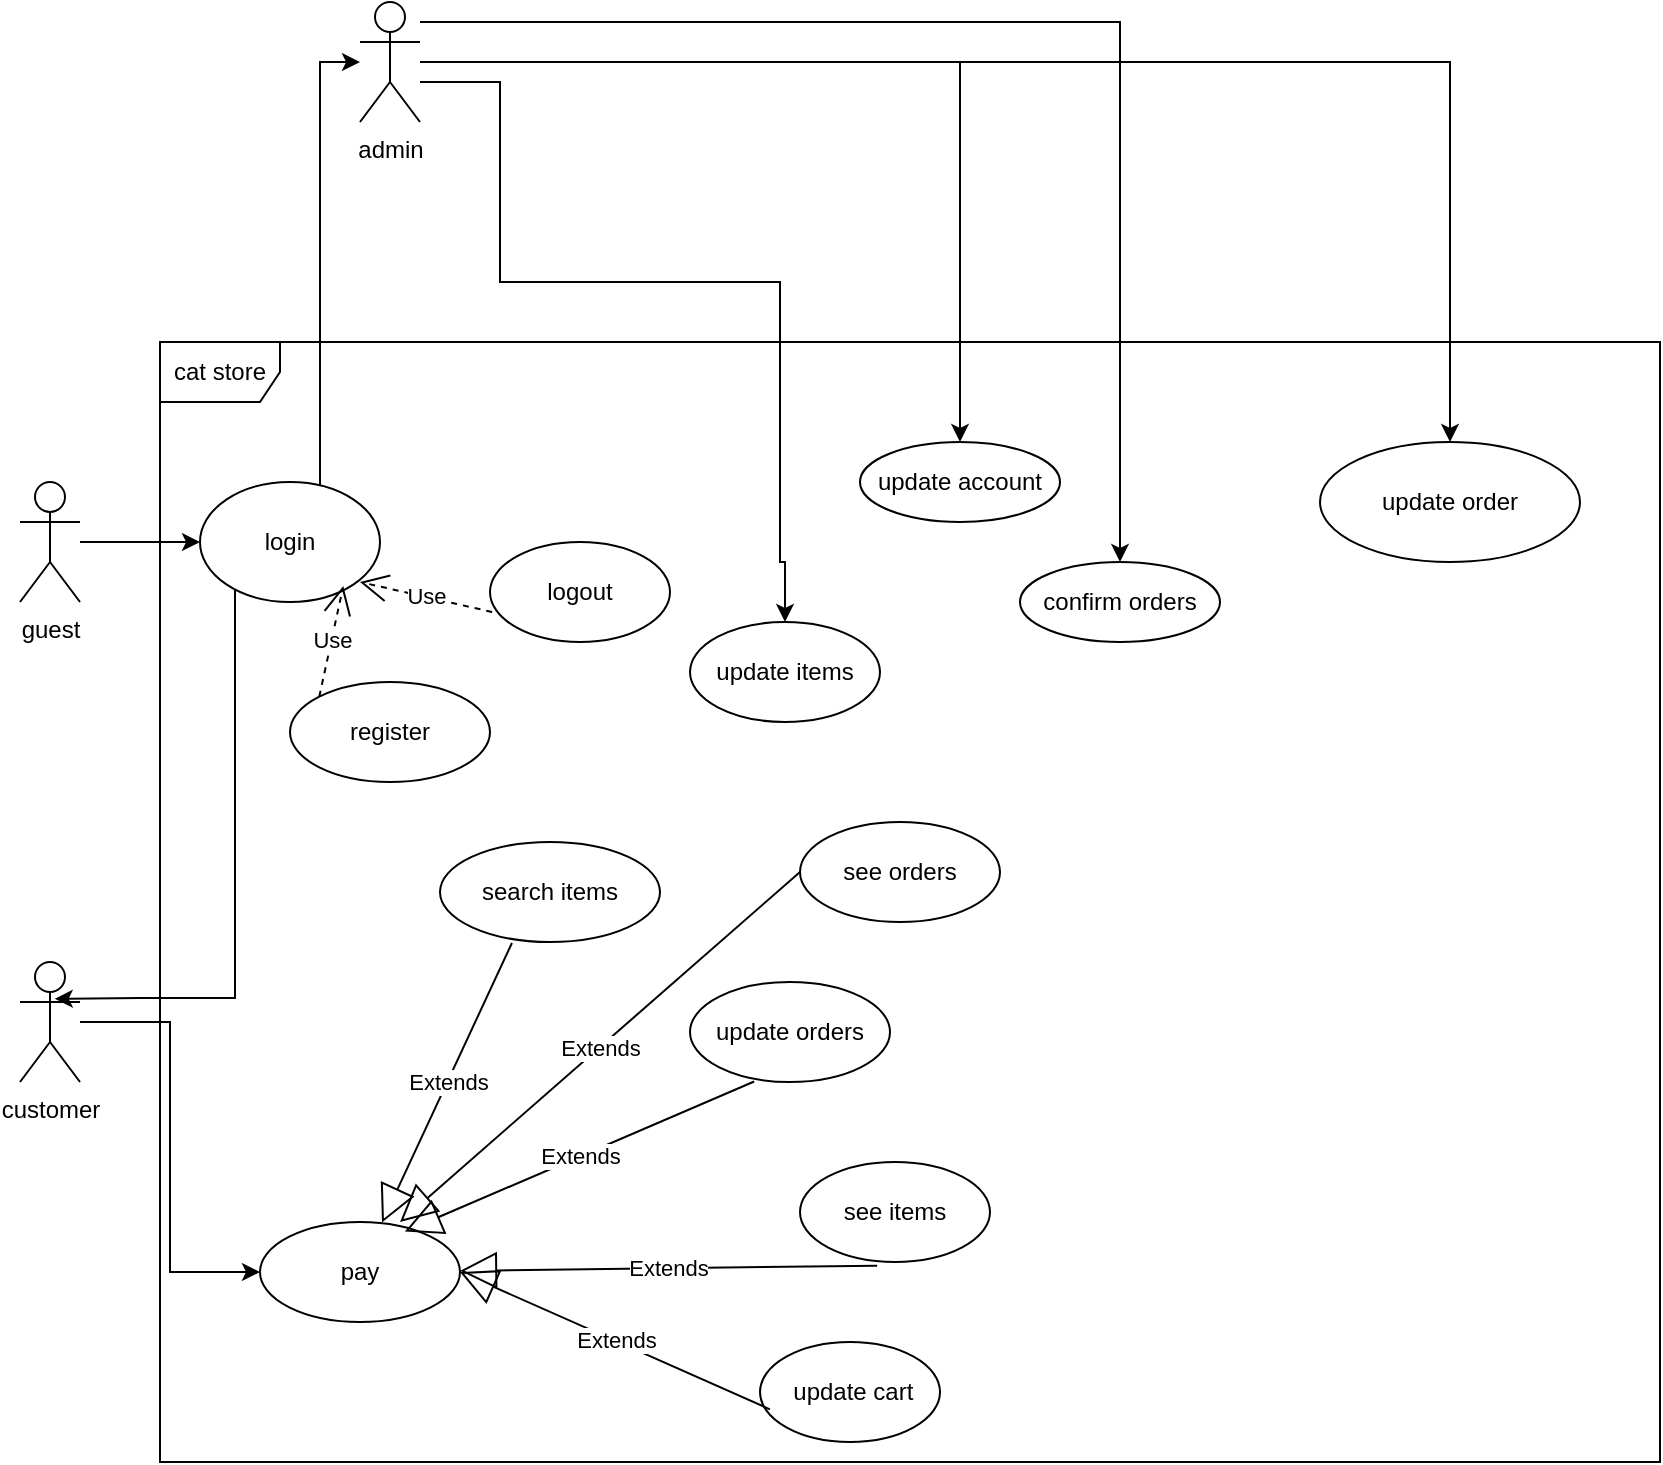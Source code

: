 <mxfile pages="2">
    <diagram name="use case" id="-aByymKUQa_A4i8YoMSr">
        <mxGraphModel dx="1716" dy="698" grid="1" gridSize="10" guides="1" tooltips="1" connect="1" arrows="1" fold="1" page="1" pageScale="1" pageWidth="850" pageHeight="1100" math="0" shadow="0">
            <root>
                <mxCell id="0"/>
                <mxCell id="1" parent="0"/>
                <mxCell id="XJCAifkZVqGINSNeB5S7-4" style="edgeStyle=orthogonalEdgeStyle;rounded=0;orthogonalLoop=1;jettySize=auto;html=1;entryX=0;entryY=0.5;entryDx=0;entryDy=0;" parent="1" source="XJCAifkZVqGINSNeB5S7-2" target="XJCAifkZVqGINSNeB5S7-3" edge="1">
                    <mxGeometry relative="1" as="geometry"/>
                </mxCell>
                <mxCell id="XJCAifkZVqGINSNeB5S7-2" value="guest" style="shape=umlActor;verticalLabelPosition=bottom;verticalAlign=top;html=1;" parent="1" vertex="1">
                    <mxGeometry x="90" y="380" width="30" height="60" as="geometry"/>
                </mxCell>
                <mxCell id="XJCAifkZVqGINSNeB5S7-9" style="edgeStyle=orthogonalEdgeStyle;rounded=0;orthogonalLoop=1;jettySize=auto;html=1;" parent="1" source="XJCAifkZVqGINSNeB5S7-3" target="XJCAifkZVqGINSNeB5S7-5" edge="1">
                    <mxGeometry relative="1" as="geometry">
                        <Array as="points">
                            <mxPoint x="240" y="170"/>
                        </Array>
                    </mxGeometry>
                </mxCell>
                <mxCell id="XJCAifkZVqGINSNeB5S7-3" value="login" style="ellipse;whiteSpace=wrap;html=1;" parent="1" vertex="1">
                    <mxGeometry x="180" y="380" width="90" height="60" as="geometry"/>
                </mxCell>
                <mxCell id="eAod_zT2K9FnRiEAxt5G-15" style="edgeStyle=orthogonalEdgeStyle;rounded=0;orthogonalLoop=1;jettySize=auto;html=1;entryX=0.5;entryY=0;entryDx=0;entryDy=0;" parent="1" source="XJCAifkZVqGINSNeB5S7-5" target="eAod_zT2K9FnRiEAxt5G-14" edge="1">
                    <mxGeometry relative="1" as="geometry">
                        <Array as="points">
                            <mxPoint x="330" y="180"/>
                            <mxPoint x="330" y="280"/>
                            <mxPoint x="470" y="280"/>
                            <mxPoint x="470" y="420"/>
                            <mxPoint x="472" y="420"/>
                        </Array>
                    </mxGeometry>
                </mxCell>
                <mxCell id="6yB8QRSsyPdcORft8W7_-2" style="edgeStyle=orthogonalEdgeStyle;rounded=0;orthogonalLoop=1;jettySize=auto;html=1;entryX=0.5;entryY=0;entryDx=0;entryDy=0;" parent="1" target="6yB8QRSsyPdcORft8W7_-1" edge="1">
                    <mxGeometry relative="1" as="geometry">
                        <mxPoint x="290" y="170" as="sourcePoint"/>
                        <mxPoint x="560" y="350" as="targetPoint"/>
                        <Array as="points">
                            <mxPoint x="560" y="170"/>
                        </Array>
                    </mxGeometry>
                </mxCell>
                <mxCell id="6yB8QRSsyPdcORft8W7_-4" style="edgeStyle=orthogonalEdgeStyle;rounded=0;orthogonalLoop=1;jettySize=auto;html=1;entryX=0.5;entryY=0;entryDx=0;entryDy=0;" parent="1" source="XJCAifkZVqGINSNeB5S7-5" target="6yB8QRSsyPdcORft8W7_-3" edge="1">
                    <mxGeometry relative="1" as="geometry">
                        <Array as="points">
                            <mxPoint x="640" y="150"/>
                        </Array>
                    </mxGeometry>
                </mxCell>
                <mxCell id="6yB8QRSsyPdcORft8W7_-10" style="edgeStyle=orthogonalEdgeStyle;rounded=0;orthogonalLoop=1;jettySize=auto;html=1;entryX=0.5;entryY=0;entryDx=0;entryDy=0;" parent="1" source="XJCAifkZVqGINSNeB5S7-5" target="6yB8QRSsyPdcORft8W7_-9" edge="1">
                    <mxGeometry relative="1" as="geometry"/>
                </mxCell>
                <mxCell id="XJCAifkZVqGINSNeB5S7-5" value="admin" style="shape=umlActor;verticalLabelPosition=bottom;verticalAlign=top;html=1;" parent="1" vertex="1">
                    <mxGeometry x="260" y="140" width="30" height="60" as="geometry"/>
                </mxCell>
                <mxCell id="eAod_zT2K9FnRiEAxt5G-9" style="edgeStyle=orthogonalEdgeStyle;rounded=0;orthogonalLoop=1;jettySize=auto;html=1;entryX=0;entryY=0.5;entryDx=0;entryDy=0;" parent="1" source="XJCAifkZVqGINSNeB5S7-6" target="eAod_zT2K9FnRiEAxt5G-1" edge="1">
                    <mxGeometry relative="1" as="geometry"/>
                </mxCell>
                <mxCell id="XJCAifkZVqGINSNeB5S7-6" value="customer" style="shape=umlActor;verticalLabelPosition=bottom;verticalAlign=top;html=1;" parent="1" vertex="1">
                    <mxGeometry x="90" y="620" width="30" height="60" as="geometry"/>
                </mxCell>
                <mxCell id="XJCAifkZVqGINSNeB5S7-7" value="cat store" style="shape=umlFrame;whiteSpace=wrap;html=1;pointerEvents=0;" parent="1" vertex="1">
                    <mxGeometry x="160" y="310" width="750" height="560" as="geometry"/>
                </mxCell>
                <mxCell id="XJCAifkZVqGINSNeB5S7-11" style="edgeStyle=orthogonalEdgeStyle;rounded=0;orthogonalLoop=1;jettySize=auto;html=1;entryX=0.579;entryY=0.307;entryDx=0;entryDy=0;entryPerimeter=0;" parent="1" target="XJCAifkZVqGINSNeB5S7-6" edge="1">
                    <mxGeometry relative="1" as="geometry">
                        <mxPoint x="197.5" y="433.814" as="sourcePoint"/>
                        <mxPoint x="90" y="620" as="targetPoint"/>
                        <Array as="points">
                            <mxPoint x="198" y="638"/>
                            <mxPoint x="150" y="638"/>
                        </Array>
                    </mxGeometry>
                </mxCell>
                <mxCell id="eAod_zT2K9FnRiEAxt5G-1" value="pay" style="ellipse;whiteSpace=wrap;html=1;" parent="1" vertex="1">
                    <mxGeometry x="210" y="750" width="100" height="50" as="geometry"/>
                </mxCell>
                <mxCell id="eAod_zT2K9FnRiEAxt5G-2" value="see items" style="ellipse;whiteSpace=wrap;html=1;" parent="1" vertex="1">
                    <mxGeometry x="480" y="720" width="95" height="50" as="geometry"/>
                </mxCell>
                <mxCell id="eAod_zT2K9FnRiEAxt5G-3" value="register" style="ellipse;whiteSpace=wrap;html=1;" parent="1" vertex="1">
                    <mxGeometry x="225" y="480" width="100" height="50" as="geometry"/>
                </mxCell>
                <mxCell id="eAod_zT2K9FnRiEAxt5G-5" value="Use" style="endArrow=open;endSize=12;dashed=1;html=1;rounded=0;exitX=0;exitY=0;exitDx=0;exitDy=0;entryX=0.796;entryY=0.867;entryDx=0;entryDy=0;entryPerimeter=0;" parent="1" source="eAod_zT2K9FnRiEAxt5G-3" target="XJCAifkZVqGINSNeB5S7-3" edge="1">
                    <mxGeometry width="160" relative="1" as="geometry">
                        <mxPoint x="210" y="420" as="sourcePoint"/>
                        <mxPoint x="370" y="420" as="targetPoint"/>
                    </mxGeometry>
                </mxCell>
                <mxCell id="eAod_zT2K9FnRiEAxt5G-6" value="logout" style="ellipse;whiteSpace=wrap;html=1;" parent="1" vertex="1">
                    <mxGeometry x="325" y="410" width="90" height="50" as="geometry"/>
                </mxCell>
                <mxCell id="eAod_zT2K9FnRiEAxt5G-7" value="Use" style="endArrow=open;endSize=12;dashed=1;html=1;rounded=0;exitX=0.012;exitY=0.7;exitDx=0;exitDy=0;exitPerimeter=0;" parent="1" source="eAod_zT2K9FnRiEAxt5G-6" edge="1">
                    <mxGeometry width="160" relative="1" as="geometry">
                        <mxPoint x="330" y="490" as="sourcePoint"/>
                        <mxPoint x="260" y="430" as="targetPoint"/>
                    </mxGeometry>
                </mxCell>
                <mxCell id="eAod_zT2K9FnRiEAxt5G-8" value="&amp;nbsp;update cart" style="ellipse;whiteSpace=wrap;html=1;" parent="1" vertex="1">
                    <mxGeometry x="460" y="810" width="90" height="50" as="geometry"/>
                </mxCell>
                <mxCell id="eAod_zT2K9FnRiEAxt5G-10" value="Extends" style="endArrow=block;endSize=16;endFill=0;html=1;rounded=0;exitX=0.406;exitY=1.037;exitDx=0;exitDy=0;exitPerimeter=0;" parent="1" source="eAod_zT2K9FnRiEAxt5G-2" target="eAod_zT2K9FnRiEAxt5G-1" edge="1">
                    <mxGeometry width="160" relative="1" as="geometry">
                        <mxPoint x="180.84" y="770.27" as="sourcePoint"/>
                        <mxPoint x="394.17" y="779.72" as="targetPoint"/>
                    </mxGeometry>
                </mxCell>
                <mxCell id="eAod_zT2K9FnRiEAxt5G-11" value="Extends" style="endArrow=block;endSize=16;endFill=0;html=1;rounded=0;exitX=0.055;exitY=0.673;exitDx=0;exitDy=0;exitPerimeter=0;entryX=1;entryY=0.5;entryDx=0;entryDy=0;" parent="1" source="eAod_zT2K9FnRiEAxt5G-8" target="eAod_zT2K9FnRiEAxt5G-1" edge="1">
                    <mxGeometry width="160" relative="1" as="geometry">
                        <mxPoint x="325" y="730" as="sourcePoint"/>
                        <mxPoint x="387.91" y="789.28" as="targetPoint"/>
                    </mxGeometry>
                </mxCell>
                <mxCell id="eAod_zT2K9FnRiEAxt5G-12" value="update orders" style="ellipse;whiteSpace=wrap;html=1;" parent="1" vertex="1">
                    <mxGeometry x="425" y="630" width="100" height="50" as="geometry"/>
                </mxCell>
                <mxCell id="eAod_zT2K9FnRiEAxt5G-13" value="Extends" style="endArrow=block;endSize=16;endFill=0;html=1;rounded=0;exitX=0.321;exitY=0.995;exitDx=0;exitDy=0;exitPerimeter=0;" parent="1" source="eAod_zT2K9FnRiEAxt5G-12" edge="1">
                    <mxGeometry width="160" relative="1" as="geometry">
                        <mxPoint x="290.0" y="680.0" as="sourcePoint"/>
                        <mxPoint x="282.45" y="754.8" as="targetPoint"/>
                    </mxGeometry>
                </mxCell>
                <mxCell id="eAod_zT2K9FnRiEAxt5G-14" value="update items" style="ellipse;whiteSpace=wrap;html=1;" parent="1" vertex="1">
                    <mxGeometry x="425" y="450" width="95" height="50" as="geometry"/>
                </mxCell>
                <mxCell id="6yB8QRSsyPdcORft8W7_-1" value="update account" style="ellipse;whiteSpace=wrap;html=1;" parent="1" vertex="1">
                    <mxGeometry x="510" y="360" width="100" height="40" as="geometry"/>
                </mxCell>
                <mxCell id="6yB8QRSsyPdcORft8W7_-3" value="confirm orders" style="ellipse;whiteSpace=wrap;html=1;" parent="1" vertex="1">
                    <mxGeometry x="590" y="420" width="100" height="40" as="geometry"/>
                </mxCell>
                <mxCell id="6yB8QRSsyPdcORft8W7_-5" value="search items" style="ellipse;whiteSpace=wrap;html=1;" parent="1" vertex="1">
                    <mxGeometry x="300" y="560" width="110" height="50" as="geometry"/>
                </mxCell>
                <mxCell id="6yB8QRSsyPdcORft8W7_-6" value="Extends" style="endArrow=block;endSize=16;endFill=0;html=1;rounded=0;exitX=0.327;exitY=1.01;exitDx=0;exitDy=0;exitPerimeter=0;entryX=0.61;entryY=0.005;entryDx=0;entryDy=0;entryPerimeter=0;" parent="1" source="6yB8QRSsyPdcORft8W7_-5" target="eAod_zT2K9FnRiEAxt5G-1" edge="1">
                    <mxGeometry width="160" relative="1" as="geometry">
                        <mxPoint x="340" y="660" as="sourcePoint"/>
                        <mxPoint x="500" y="660" as="targetPoint"/>
                    </mxGeometry>
                </mxCell>
                <mxCell id="6yB8QRSsyPdcORft8W7_-7" value="see orders" style="ellipse;whiteSpace=wrap;html=1;" parent="1" vertex="1">
                    <mxGeometry x="480" y="550" width="100" height="50" as="geometry"/>
                </mxCell>
                <mxCell id="6yB8QRSsyPdcORft8W7_-8" value="Extends" style="endArrow=block;endSize=16;endFill=0;html=1;rounded=0;exitX=0;exitY=0.5;exitDx=0;exitDy=0;" parent="1" source="6yB8QRSsyPdcORft8W7_-7" edge="1">
                    <mxGeometry width="160" relative="1" as="geometry">
                        <mxPoint x="480" y="570" as="sourcePoint"/>
                        <mxPoint x="280" y="750" as="targetPoint"/>
                    </mxGeometry>
                </mxCell>
                <mxCell id="6yB8QRSsyPdcORft8W7_-9" value="update order" style="ellipse;whiteSpace=wrap;html=1;" parent="1" vertex="1">
                    <mxGeometry x="740" y="360" width="130" height="60" as="geometry"/>
                </mxCell>
            </root>
        </mxGraphModel>
    </diagram>
    <diagram id="LsENFo_O0DT8KQyRH9LS" name="state diagram">
        <mxGraphModel dx="1103" dy="449" grid="1" gridSize="10" guides="1" tooltips="1" connect="1" arrows="1" fold="1" page="1" pageScale="1" pageWidth="850" pageHeight="1100" math="0" shadow="0">
            <root>
                <mxCell id="0"/>
                <mxCell id="1" parent="0"/>
                <mxCell id="aHD_w4I-N7bBdnTHb-w5-23" value="process order" style="shape=umlFrame;whiteSpace=wrap;html=1;pointerEvents=0;width=110;height=30;" parent="1" vertex="1">
                    <mxGeometry x="100" y="110" width="740" height="370" as="geometry"/>
                </mxCell>
                <mxCell id="aHD_w4I-N7bBdnTHb-w5-24" value="" style="ellipse;html=1;shape=startState;fillColor=#000000;strokeColor=#ff0000;" parent="1" vertex="1">
                    <mxGeometry x="140" y="170" width="30" height="30" as="geometry"/>
                </mxCell>
                <mxCell id="aHD_w4I-N7bBdnTHb-w5-25" value="" style="edgeStyle=orthogonalEdgeStyle;html=1;verticalAlign=bottom;endArrow=open;endSize=8;strokeColor=#ff0000;rounded=0;" parent="1" source="aHD_w4I-N7bBdnTHb-w5-24" edge="1">
                    <mxGeometry relative="1" as="geometry">
                        <mxPoint x="155" y="260" as="targetPoint"/>
                    </mxGeometry>
                </mxCell>
                <mxCell id="aHD_w4I-N7bBdnTHb-w5-29" style="edgeStyle=orthogonalEdgeStyle;rounded=0;orthogonalLoop=1;jettySize=auto;html=1;" parent="1" source="aHD_w4I-N7bBdnTHb-w5-26" target="aHD_w4I-N7bBdnTHb-w5-28" edge="1">
                    <mxGeometry relative="1" as="geometry"/>
                </mxCell>
                <mxCell id="aHD_w4I-N7bBdnTHb-w5-26" value="available" style="rounded=1;whiteSpace=wrap;html=1;" parent="1" vertex="1">
                    <mxGeometry x="110" y="260" width="90" height="50" as="geometry"/>
                </mxCell>
                <mxCell id="aHD_w4I-N7bBdnTHb-w5-27" value="init order" style="text;html=1;strokeColor=none;fillColor=none;align=center;verticalAlign=middle;whiteSpace=wrap;rounded=0;" parent="1" vertex="1">
                    <mxGeometry x="160" y="210" width="60" height="30" as="geometry"/>
                </mxCell>
                <mxCell id="aHD_w4I-N7bBdnTHb-w5-33" style="edgeStyle=orthogonalEdgeStyle;rounded=0;orthogonalLoop=1;jettySize=auto;html=1;entryX=0;entryY=0.5;entryDx=0;entryDy=0;" parent="1" source="aHD_w4I-N7bBdnTHb-w5-28" target="aHD_w4I-N7bBdnTHb-w5-32" edge="1">
                    <mxGeometry relative="1" as="geometry"/>
                </mxCell>
                <mxCell id="aHD_w4I-N7bBdnTHb-w5-43" style="edgeStyle=orthogonalEdgeStyle;rounded=0;orthogonalLoop=1;jettySize=auto;html=1;entryX=0;entryY=0.5;entryDx=0;entryDy=0;" parent="1" source="aHD_w4I-N7bBdnTHb-w5-28" target="aHD_w4I-N7bBdnTHb-w5-42" edge="1">
                    <mxGeometry relative="1" as="geometry">
                        <Array as="points">
                            <mxPoint x="370" y="385"/>
                        </Array>
                    </mxGeometry>
                </mxCell>
                <mxCell id="aHD_w4I-N7bBdnTHb-w5-28" value="Unpaid" style="rounded=1;whiteSpace=wrap;html=1;" parent="1" vertex="1">
                    <mxGeometry x="320" y="255" width="120" height="60" as="geometry"/>
                </mxCell>
                <mxCell id="aHD_w4I-N7bBdnTHb-w5-30" value="deferred payment" style="text;html=1;strokeColor=none;fillColor=none;align=center;verticalAlign=middle;whiteSpace=wrap;rounded=0;" parent="1" vertex="1">
                    <mxGeometry x="210" y="250" width="100" height="30" as="geometry"/>
                </mxCell>
                <mxCell id="aHD_w4I-N7bBdnTHb-w5-31" value="not&amp;nbsp;got the goods" style="text;html=1;strokeColor=none;fillColor=none;align=center;verticalAlign=middle;whiteSpace=wrap;rounded=0;" parent="1" vertex="1">
                    <mxGeometry x="210" y="285" width="100" height="30" as="geometry"/>
                </mxCell>
                <mxCell id="aHD_w4I-N7bBdnTHb-w5-39" style="edgeStyle=orthogonalEdgeStyle;rounded=0;orthogonalLoop=1;jettySize=auto;html=1;entryX=0;entryY=0.5;entryDx=0;entryDy=0;" parent="1" source="aHD_w4I-N7bBdnTHb-w5-32" target="aHD_w4I-N7bBdnTHb-w5-38" edge="1">
                    <mxGeometry relative="1" as="geometry"/>
                </mxCell>
                <mxCell id="aHD_w4I-N7bBdnTHb-w5-40" style="edgeStyle=orthogonalEdgeStyle;rounded=0;orthogonalLoop=1;jettySize=auto;html=1;entryX=0.5;entryY=0;entryDx=0;entryDy=0;" parent="1" source="aHD_w4I-N7bBdnTHb-w5-32" target="aHD_w4I-N7bBdnTHb-w5-28" edge="1">
                    <mxGeometry relative="1" as="geometry">
                        <Array as="points">
                            <mxPoint x="610" y="180"/>
                            <mxPoint x="380" y="180"/>
                        </Array>
                    </mxGeometry>
                </mxCell>
                <mxCell id="aHD_w4I-N7bBdnTHb-w5-32" value="Paid" style="rounded=1;whiteSpace=wrap;html=1;" parent="1" vertex="1">
                    <mxGeometry x="560" y="255" width="120" height="60" as="geometry"/>
                </mxCell>
                <mxCell id="aHD_w4I-N7bBdnTHb-w5-34" value="deferred payment" style="text;html=1;strokeColor=none;fillColor=none;align=center;verticalAlign=middle;whiteSpace=wrap;rounded=0;" parent="1" vertex="1">
                    <mxGeometry x="450" y="250" width="100" height="30" as="geometry"/>
                </mxCell>
                <mxCell id="aHD_w4I-N7bBdnTHb-w5-35" value="got the goods" style="text;html=1;strokeColor=none;fillColor=none;align=center;verticalAlign=middle;whiteSpace=wrap;rounded=0;" parent="1" vertex="1">
                    <mxGeometry x="450" y="286" width="100" height="30" as="geometry"/>
                </mxCell>
                <mxCell id="aHD_w4I-N7bBdnTHb-w5-36" style="edgeStyle=orthogonalEdgeStyle;rounded=0;orthogonalLoop=1;jettySize=auto;html=1;entryX=0.25;entryY=1;entryDx=0;entryDy=0;exitX=0.25;exitY=1;exitDx=0;exitDy=0;" parent="1" source="aHD_w4I-N7bBdnTHb-w5-26" target="aHD_w4I-N7bBdnTHb-w5-32" edge="1">
                    <mxGeometry relative="1" as="geometry">
                        <mxPoint x="140.0" y="368" as="sourcePoint"/>
                        <mxPoint x="599.27" y="373.3" as="targetPoint"/>
                        <Array as="points">
                            <mxPoint x="140" y="310"/>
                            <mxPoint x="140" y="458"/>
                            <mxPoint x="590" y="458"/>
                        </Array>
                    </mxGeometry>
                </mxCell>
                <mxCell id="aHD_w4I-N7bBdnTHb-w5-37" value="advance payment" style="text;html=1;strokeColor=none;fillColor=none;align=center;verticalAlign=middle;whiteSpace=wrap;rounded=0;" parent="1" vertex="1">
                    <mxGeometry x="301" y="426" width="130" height="30" as="geometry"/>
                </mxCell>
                <mxCell id="aHD_w4I-N7bBdnTHb-w5-38" value="" style="ellipse;html=1;shape=endState;fillColor=#000000;strokeColor=#ff0000;" parent="1" vertex="1">
                    <mxGeometry x="770" y="270" width="30" height="30" as="geometry"/>
                </mxCell>
                <mxCell id="aHD_w4I-N7bBdnTHb-w5-41" value="goods cancel" style="text;html=1;strokeColor=none;fillColor=none;align=center;verticalAlign=middle;whiteSpace=wrap;rounded=0;" parent="1" vertex="1">
                    <mxGeometry x="440" y="150" width="90" height="30" as="geometry"/>
                </mxCell>
                <mxCell id="aHD_w4I-N7bBdnTHb-w5-42" value="" style="ellipse;html=1;shape=endState;fillColor=#000000;strokeColor=#ff0000;" parent="1" vertex="1">
                    <mxGeometry x="470" y="370" width="30" height="30" as="geometry"/>
                </mxCell>
            </root>
        </mxGraphModel>
    </diagram>
    <diagram id="GIGLTqtSGqmtASf15q2-" name="Class Diagram">
        <mxGraphModel dx="483" dy="1296" grid="1" gridSize="10" guides="1" tooltips="1" connect="1" arrows="1" fold="1" page="1" pageScale="1" pageWidth="850" pageHeight="1100" math="0" shadow="0">
            <root>
                <mxCell id="0"/>
                <mxCell id="1" parent="0"/>
                <mxCell id="ixV3bfJNdc_f2JHGRWrf-5" value="user" style="swimlane;fontStyle=0;childLayout=stackLayout;horizontal=1;startSize=26;fillColor=none;horizontalStack=0;resizeParent=1;resizeParentMax=0;resizeLast=0;collapsible=1;marginBottom=0;" vertex="1" parent="1">
                    <mxGeometry x="410" y="41" width="140" height="130" as="geometry"/>
                </mxCell>
                <mxCell id="ixV3bfJNdc_f2JHGRWrf-6" value="+ id: int" style="text;strokeColor=none;fillColor=none;align=left;verticalAlign=top;spacingLeft=4;spacingRight=4;overflow=hidden;rotatable=0;points=[[0,0.5],[1,0.5]];portConstraint=eastwest;" vertex="1" parent="ixV3bfJNdc_f2JHGRWrf-5">
                    <mxGeometry y="26" width="140" height="26" as="geometry"/>
                </mxCell>
                <mxCell id="ixV3bfJNdc_f2JHGRWrf-7" value="+ username: string" style="text;strokeColor=none;fillColor=none;align=left;verticalAlign=top;spacingLeft=4;spacingRight=4;overflow=hidden;rotatable=0;points=[[0,0.5],[1,0.5]];portConstraint=eastwest;" vertex="1" parent="ixV3bfJNdc_f2JHGRWrf-5">
                    <mxGeometry y="52" width="140" height="26" as="geometry"/>
                </mxCell>
                <mxCell id="ixV3bfJNdc_f2JHGRWrf-35" value="+ password: string" style="text;strokeColor=none;fillColor=none;align=left;verticalAlign=top;spacingLeft=4;spacingRight=4;overflow=hidden;rotatable=0;points=[[0,0.5],[1,0.5]];portConstraint=eastwest;" vertex="1" parent="ixV3bfJNdc_f2JHGRWrf-5">
                    <mxGeometry y="78" width="140" height="26" as="geometry"/>
                </mxCell>
                <mxCell id="ixV3bfJNdc_f2JHGRWrf-8" value="+ role: int" style="text;strokeColor=none;fillColor=none;align=left;verticalAlign=top;spacingLeft=4;spacingRight=4;overflow=hidden;rotatable=0;points=[[0,0.5],[1,0.5]];portConstraint=eastwest;" vertex="1" parent="ixV3bfJNdc_f2JHGRWrf-5">
                    <mxGeometry y="104" width="140" height="26" as="geometry"/>
                </mxCell>
                <mxCell id="ixV3bfJNdc_f2JHGRWrf-9" value="goods" style="swimlane;fontStyle=0;childLayout=stackLayout;horizontal=1;startSize=26;fillColor=none;horizontalStack=0;resizeParent=1;resizeParentMax=0;resizeLast=0;collapsible=1;marginBottom=0;" vertex="1" parent="1">
                    <mxGeometry x="120" y="50" width="140" height="104" as="geometry"/>
                </mxCell>
                <mxCell id="ixV3bfJNdc_f2JHGRWrf-10" value="+ id: int" style="text;strokeColor=none;fillColor=none;align=left;verticalAlign=top;spacingLeft=4;spacingRight=4;overflow=hidden;rotatable=0;points=[[0,0.5],[1,0.5]];portConstraint=eastwest;" vertex="1" parent="ixV3bfJNdc_f2JHGRWrf-9">
                    <mxGeometry y="26" width="140" height="26" as="geometry"/>
                </mxCell>
                <mxCell id="ixV3bfJNdc_f2JHGRWrf-11" value="+ name: string" style="text;strokeColor=none;fillColor=none;align=left;verticalAlign=top;spacingLeft=4;spacingRight=4;overflow=hidden;rotatable=0;points=[[0,0.5],[1,0.5]];portConstraint=eastwest;" vertex="1" parent="ixV3bfJNdc_f2JHGRWrf-9">
                    <mxGeometry y="52" width="140" height="26" as="geometry"/>
                </mxCell>
                <mxCell id="ixV3bfJNdc_f2JHGRWrf-12" value="+ cost: int" style="text;strokeColor=none;fillColor=none;align=left;verticalAlign=top;spacingLeft=4;spacingRight=4;overflow=hidden;rotatable=0;points=[[0,0.5],[1,0.5]];portConstraint=eastwest;" vertex="1" parent="ixV3bfJNdc_f2JHGRWrf-9">
                    <mxGeometry y="78" width="140" height="26" as="geometry"/>
                </mxCell>
                <mxCell id="ixV3bfJNdc_f2JHGRWrf-13" value="catalog" style="swimlane;fontStyle=0;childLayout=stackLayout;horizontal=1;startSize=26;fillColor=none;horizontalStack=0;resizeParent=1;resizeParentMax=0;resizeLast=0;collapsible=1;marginBottom=0;" vertex="1" parent="1">
                    <mxGeometry x="120" y="230" width="140" height="104" as="geometry"/>
                </mxCell>
                <mxCell id="ixV3bfJNdc_f2JHGRWrf-14" value="+ id: int" style="text;strokeColor=none;fillColor=none;align=left;verticalAlign=top;spacingLeft=4;spacingRight=4;overflow=hidden;rotatable=0;points=[[0,0.5],[1,0.5]];portConstraint=eastwest;" vertex="1" parent="ixV3bfJNdc_f2JHGRWrf-13">
                    <mxGeometry y="26" width="140" height="26" as="geometry"/>
                </mxCell>
                <mxCell id="ixV3bfJNdc_f2JHGRWrf-15" value="+ id_goods: int" style="text;strokeColor=none;fillColor=none;align=left;verticalAlign=top;spacingLeft=4;spacingRight=4;overflow=hidden;rotatable=0;points=[[0,0.5],[1,0.5]];portConstraint=eastwest;" vertex="1" parent="ixV3bfJNdc_f2JHGRWrf-13">
                    <mxGeometry y="52" width="140" height="26" as="geometry"/>
                </mxCell>
                <mxCell id="ixV3bfJNdc_f2JHGRWrf-16" value="+ name: string" style="text;strokeColor=none;fillColor=none;align=left;verticalAlign=top;spacingLeft=4;spacingRight=4;overflow=hidden;rotatable=0;points=[[0,0.5],[1,0.5]];portConstraint=eastwest;" vertex="1" parent="ixV3bfJNdc_f2JHGRWrf-13">
                    <mxGeometry y="78" width="140" height="26" as="geometry"/>
                </mxCell>
                <mxCell id="ixV3bfJNdc_f2JHGRWrf-17" value="shopping cart" style="swimlane;fontStyle=0;childLayout=stackLayout;horizontal=1;startSize=26;fillColor=none;horizontalStack=0;resizeParent=1;resizeParentMax=0;resizeLast=0;collapsible=1;marginBottom=0;" vertex="1" parent="1">
                    <mxGeometry x="390" y="250" width="140" height="130" as="geometry"/>
                </mxCell>
                <mxCell id="ixV3bfJNdc_f2JHGRWrf-18" value="+ id: int" style="text;strokeColor=none;fillColor=none;align=left;verticalAlign=top;spacingLeft=4;spacingRight=4;overflow=hidden;rotatable=0;points=[[0,0.5],[1,0.5]];portConstraint=eastwest;" vertex="1" parent="ixV3bfJNdc_f2JHGRWrf-17">
                    <mxGeometry y="26" width="140" height="26" as="geometry"/>
                </mxCell>
                <mxCell id="ixV3bfJNdc_f2JHGRWrf-19" value="+ id_good: int" style="text;strokeColor=none;fillColor=none;align=left;verticalAlign=top;spacingLeft=4;spacingRight=4;overflow=hidden;rotatable=0;points=[[0,0.5],[1,0.5]];portConstraint=eastwest;" vertex="1" parent="ixV3bfJNdc_f2JHGRWrf-17">
                    <mxGeometry y="52" width="140" height="26" as="geometry"/>
                </mxCell>
                <mxCell id="ixV3bfJNdc_f2JHGRWrf-20" value="+ quantity: int" style="text;strokeColor=none;fillColor=none;align=left;verticalAlign=top;spacingLeft=4;spacingRight=4;overflow=hidden;rotatable=0;points=[[0,0.5],[1,0.5]];portConstraint=eastwest;" vertex="1" parent="ixV3bfJNdc_f2JHGRWrf-17">
                    <mxGeometry y="78" width="140" height="26" as="geometry"/>
                </mxCell>
                <mxCell id="ixV3bfJNdc_f2JHGRWrf-52" value="+ created: date" style="text;strokeColor=none;fillColor=none;align=left;verticalAlign=top;spacingLeft=4;spacingRight=4;overflow=hidden;rotatable=0;points=[[0,0.5],[1,0.5]];portConstraint=eastwest;" vertex="1" parent="ixV3bfJNdc_f2JHGRWrf-17">
                    <mxGeometry y="104" width="140" height="26" as="geometry"/>
                </mxCell>
                <mxCell id="ixV3bfJNdc_f2JHGRWrf-22" value="order" style="swimlane;fontStyle=0;childLayout=stackLayout;horizontal=1;startSize=26;fillColor=none;horizontalStack=0;resizeParent=1;resizeParentMax=0;resizeLast=0;collapsible=1;marginBottom=0;" vertex="1" parent="1">
                    <mxGeometry x="680" y="150" width="140" height="182" as="geometry"/>
                </mxCell>
                <mxCell id="ixV3bfJNdc_f2JHGRWrf-23" value="+ id: int" style="text;strokeColor=none;fillColor=none;align=left;verticalAlign=top;spacingLeft=4;spacingRight=4;overflow=hidden;rotatable=0;points=[[0,0.5],[1,0.5]];portConstraint=eastwest;" vertex="1" parent="ixV3bfJNdc_f2JHGRWrf-22">
                    <mxGeometry y="26" width="140" height="26" as="geometry"/>
                </mxCell>
                <mxCell id="ixV3bfJNdc_f2JHGRWrf-24" value="+ address: string" style="text;strokeColor=none;fillColor=none;align=left;verticalAlign=top;spacingLeft=4;spacingRight=4;overflow=hidden;rotatable=0;points=[[0,0.5],[1,0.5]];portConstraint=eastwest;" vertex="1" parent="ixV3bfJNdc_f2JHGRWrf-22">
                    <mxGeometry y="52" width="140" height="26" as="geometry"/>
                </mxCell>
                <mxCell id="ixV3bfJNdc_f2JHGRWrf-25" value="+ id_customer: int" style="text;strokeColor=none;fillColor=none;align=left;verticalAlign=top;spacingLeft=4;spacingRight=4;overflow=hidden;rotatable=0;points=[[0,0.5],[1,0.5]];portConstraint=eastwest;" vertex="1" parent="ixV3bfJNdc_f2JHGRWrf-22">
                    <mxGeometry y="78" width="140" height="26" as="geometry"/>
                </mxCell>
                <mxCell id="ixV3bfJNdc_f2JHGRWrf-47" value="+ id_goods: int" style="text;strokeColor=none;fillColor=none;align=left;verticalAlign=top;spacingLeft=4;spacingRight=4;overflow=hidden;rotatable=0;points=[[0,0.5],[1,0.5]];portConstraint=eastwest;" vertex="1" parent="ixV3bfJNdc_f2JHGRWrf-22">
                    <mxGeometry y="104" width="140" height="26" as="geometry"/>
                </mxCell>
                <mxCell id="ixV3bfJNdc_f2JHGRWrf-48" value="+ total_amount: int" style="text;strokeColor=none;fillColor=none;align=left;verticalAlign=top;spacingLeft=4;spacingRight=4;overflow=hidden;rotatable=0;points=[[0,0.5],[1,0.5]];portConstraint=eastwest;" vertex="1" parent="ixV3bfJNdc_f2JHGRWrf-22">
                    <mxGeometry y="130" width="140" height="26" as="geometry"/>
                </mxCell>
                <mxCell id="ixV3bfJNdc_f2JHGRWrf-49" value="+ order_date: int" style="text;strokeColor=none;fillColor=none;align=left;verticalAlign=top;spacingLeft=4;spacingRight=4;overflow=hidden;rotatable=0;points=[[0,0.5],[1,0.5]];portConstraint=eastwest;" vertex="1" parent="ixV3bfJNdc_f2JHGRWrf-22">
                    <mxGeometry y="156" width="140" height="26" as="geometry"/>
                </mxCell>
                <mxCell id="ixV3bfJNdc_f2JHGRWrf-26" value="review" style="swimlane;fontStyle=0;childLayout=stackLayout;horizontal=1;startSize=26;fillColor=none;horizontalStack=0;resizeParent=1;resizeParentMax=0;resizeLast=0;collapsible=1;marginBottom=0;" vertex="1" parent="1">
                    <mxGeometry x="560" y="470" width="140" height="130" as="geometry"/>
                </mxCell>
                <mxCell id="ixV3bfJNdc_f2JHGRWrf-27" value="+ id: int" style="text;strokeColor=none;fillColor=none;align=left;verticalAlign=top;spacingLeft=4;spacingRight=4;overflow=hidden;rotatable=0;points=[[0,0.5],[1,0.5]];portConstraint=eastwest;" vertex="1" parent="ixV3bfJNdc_f2JHGRWrf-26">
                    <mxGeometry y="26" width="140" height="26" as="geometry"/>
                </mxCell>
                <mxCell id="ixV3bfJNdc_f2JHGRWrf-28" value="+ id_customer: int" style="text;strokeColor=none;fillColor=none;align=left;verticalAlign=top;spacingLeft=4;spacingRight=4;overflow=hidden;rotatable=0;points=[[0,0.5],[1,0.5]];portConstraint=eastwest;" vertex="1" parent="ixV3bfJNdc_f2JHGRWrf-26">
                    <mxGeometry y="52" width="140" height="26" as="geometry"/>
                </mxCell>
                <mxCell id="ixV3bfJNdc_f2JHGRWrf-29" value="+ content: string" style="text;strokeColor=none;fillColor=none;align=left;verticalAlign=top;spacingLeft=4;spacingRight=4;overflow=hidden;rotatable=0;points=[[0,0.5],[1,0.5]];portConstraint=eastwest;" vertex="1" parent="ixV3bfJNdc_f2JHGRWrf-26">
                    <mxGeometry y="78" width="140" height="26" as="geometry"/>
                </mxCell>
                <mxCell id="ixV3bfJNdc_f2JHGRWrf-50" value="+ rating: int" style="text;strokeColor=none;fillColor=none;align=left;verticalAlign=top;spacingLeft=4;spacingRight=4;overflow=hidden;rotatable=0;points=[[0,0.5],[1,0.5]];portConstraint=eastwest;" vertex="1" parent="ixV3bfJNdc_f2JHGRWrf-26">
                    <mxGeometry y="104" width="140" height="26" as="geometry"/>
                </mxCell>
                <mxCell id="ixV3bfJNdc_f2JHGRWrf-30" value="payment" style="swimlane;fontStyle=0;childLayout=stackLayout;horizontal=1;startSize=26;fillColor=none;horizontalStack=0;resizeParent=1;resizeParentMax=0;resizeLast=0;collapsible=1;marginBottom=0;" vertex="1" parent="1">
                    <mxGeometry x="140" y="420" width="140" height="130" as="geometry"/>
                </mxCell>
                <mxCell id="ixV3bfJNdc_f2JHGRWrf-31" value="+ id: int" style="text;strokeColor=none;fillColor=none;align=left;verticalAlign=top;spacingLeft=4;spacingRight=4;overflow=hidden;rotatable=0;points=[[0,0.5],[1,0.5]];portConstraint=eastwest;" vertex="1" parent="ixV3bfJNdc_f2JHGRWrf-30">
                    <mxGeometry y="26" width="140" height="26" as="geometry"/>
                </mxCell>
                <mxCell id="ixV3bfJNdc_f2JHGRWrf-32" value="+ id_order: int" style="text;strokeColor=none;fillColor=none;align=left;verticalAlign=top;spacingLeft=4;spacingRight=4;overflow=hidden;rotatable=0;points=[[0,0.5],[1,0.5]];portConstraint=eastwest;" vertex="1" parent="ixV3bfJNdc_f2JHGRWrf-30">
                    <mxGeometry y="52" width="140" height="26" as="geometry"/>
                </mxCell>
                <mxCell id="ixV3bfJNdc_f2JHGRWrf-33" value="+ paid: int" style="text;strokeColor=none;fillColor=none;align=left;verticalAlign=top;spacingLeft=4;spacingRight=4;overflow=hidden;rotatable=0;points=[[0,0.5],[1,0.5]];portConstraint=eastwest;" vertex="1" parent="ixV3bfJNdc_f2JHGRWrf-30">
                    <mxGeometry y="78" width="140" height="26" as="geometry"/>
                </mxCell>
                <mxCell id="ixV3bfJNdc_f2JHGRWrf-51" value="+ total: int" style="text;strokeColor=none;fillColor=none;align=left;verticalAlign=top;spacingLeft=4;spacingRight=4;overflow=hidden;rotatable=0;points=[[0,0.5],[1,0.5]];portConstraint=eastwest;" vertex="1" parent="ixV3bfJNdc_f2JHGRWrf-30">
                    <mxGeometry y="104" width="140" height="26" as="geometry"/>
                </mxCell>
                <mxCell id="ixV3bfJNdc_f2JHGRWrf-36" value="seller/admin" style="swimlane;fontStyle=0;childLayout=stackLayout;horizontal=1;startSize=26;fillColor=none;horizontalStack=0;resizeParent=1;resizeParentMax=0;resizeLast=0;collapsible=1;marginBottom=0;" vertex="1" parent="1">
                    <mxGeometry x="720" y="-40" width="140" height="104" as="geometry"/>
                </mxCell>
                <mxCell id="ixV3bfJNdc_f2JHGRWrf-37" value="+ address: string" style="text;strokeColor=none;fillColor=none;align=left;verticalAlign=top;spacingLeft=4;spacingRight=4;overflow=hidden;rotatable=0;points=[[0,0.5],[1,0.5]];portConstraint=eastwest;" vertex="1" parent="ixV3bfJNdc_f2JHGRWrf-36">
                    <mxGeometry y="26" width="140" height="26" as="geometry"/>
                </mxCell>
                <mxCell id="ixV3bfJNdc_f2JHGRWrf-38" value="+ phone: string" style="text;strokeColor=none;fillColor=none;align=left;verticalAlign=top;spacingLeft=4;spacingRight=4;overflow=hidden;rotatable=0;points=[[0,0.5],[1,0.5]];portConstraint=eastwest;" vertex="1" parent="ixV3bfJNdc_f2JHGRWrf-36">
                    <mxGeometry y="52" width="140" height="26" as="geometry"/>
                </mxCell>
                <mxCell id="ixV3bfJNdc_f2JHGRWrf-39" value="+ email: string" style="text;strokeColor=none;fillColor=none;align=left;verticalAlign=top;spacingLeft=4;spacingRight=4;overflow=hidden;rotatable=0;points=[[0,0.5],[1,0.5]];portConstraint=eastwest;" vertex="1" parent="ixV3bfJNdc_f2JHGRWrf-36">
                    <mxGeometry y="78" width="140" height="26" as="geometry"/>
                </mxCell>
                <mxCell id="ixV3bfJNdc_f2JHGRWrf-40" value="customer" style="swimlane;fontStyle=0;childLayout=stackLayout;horizontal=1;startSize=26;fillColor=none;horizontalStack=0;resizeParent=1;resizeParentMax=0;resizeLast=0;collapsible=1;marginBottom=0;" vertex="1" parent="1">
                    <mxGeometry x="510" y="-180" width="140" height="104" as="geometry"/>
                </mxCell>
                <mxCell id="ixV3bfJNdc_f2JHGRWrf-41" value="+ address: string" style="text;strokeColor=none;fillColor=none;align=left;verticalAlign=top;spacingLeft=4;spacingRight=4;overflow=hidden;rotatable=0;points=[[0,0.5],[1,0.5]];portConstraint=eastwest;" vertex="1" parent="ixV3bfJNdc_f2JHGRWrf-40">
                    <mxGeometry y="26" width="140" height="26" as="geometry"/>
                </mxCell>
                <mxCell id="ixV3bfJNdc_f2JHGRWrf-42" value="+ phone: string" style="text;strokeColor=none;fillColor=none;align=left;verticalAlign=top;spacingLeft=4;spacingRight=4;overflow=hidden;rotatable=0;points=[[0,0.5],[1,0.5]];portConstraint=eastwest;" vertex="1" parent="ixV3bfJNdc_f2JHGRWrf-40">
                    <mxGeometry y="52" width="140" height="26" as="geometry"/>
                </mxCell>
                <mxCell id="ixV3bfJNdc_f2JHGRWrf-43" value="+ email: string" style="text;strokeColor=none;fillColor=none;align=left;verticalAlign=top;spacingLeft=4;spacingRight=4;overflow=hidden;rotatable=0;points=[[0,0.5],[1,0.5]];portConstraint=eastwest;" vertex="1" parent="ixV3bfJNdc_f2JHGRWrf-40">
                    <mxGeometry y="78" width="140" height="26" as="geometry"/>
                </mxCell>
            </root>
        </mxGraphModel>
    </diagram>
</mxfile>